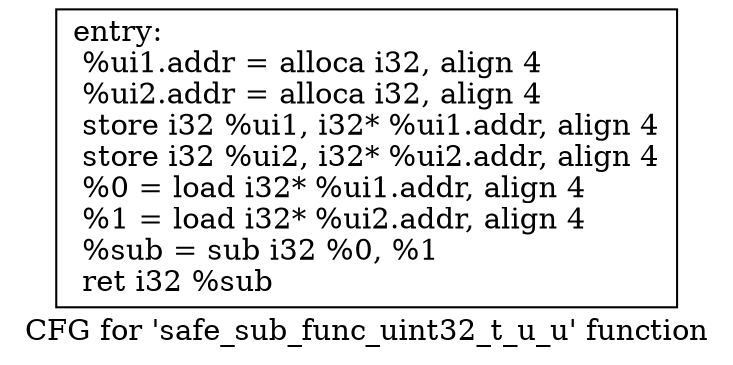 digraph "CFG for 'safe_sub_func_uint32_t_u_u' function" {
	label="CFG for 'safe_sub_func_uint32_t_u_u' function";

	Node0xb3fc738 [shape=record,label="{entry:\l  %ui1.addr = alloca i32, align 4\l  %ui2.addr = alloca i32, align 4\l  store i32 %ui1, i32* %ui1.addr, align 4\l  store i32 %ui2, i32* %ui2.addr, align 4\l  %0 = load i32* %ui1.addr, align 4\l  %1 = load i32* %ui2.addr, align 4\l  %sub = sub i32 %0, %1\l  ret i32 %sub\l}"];
}
